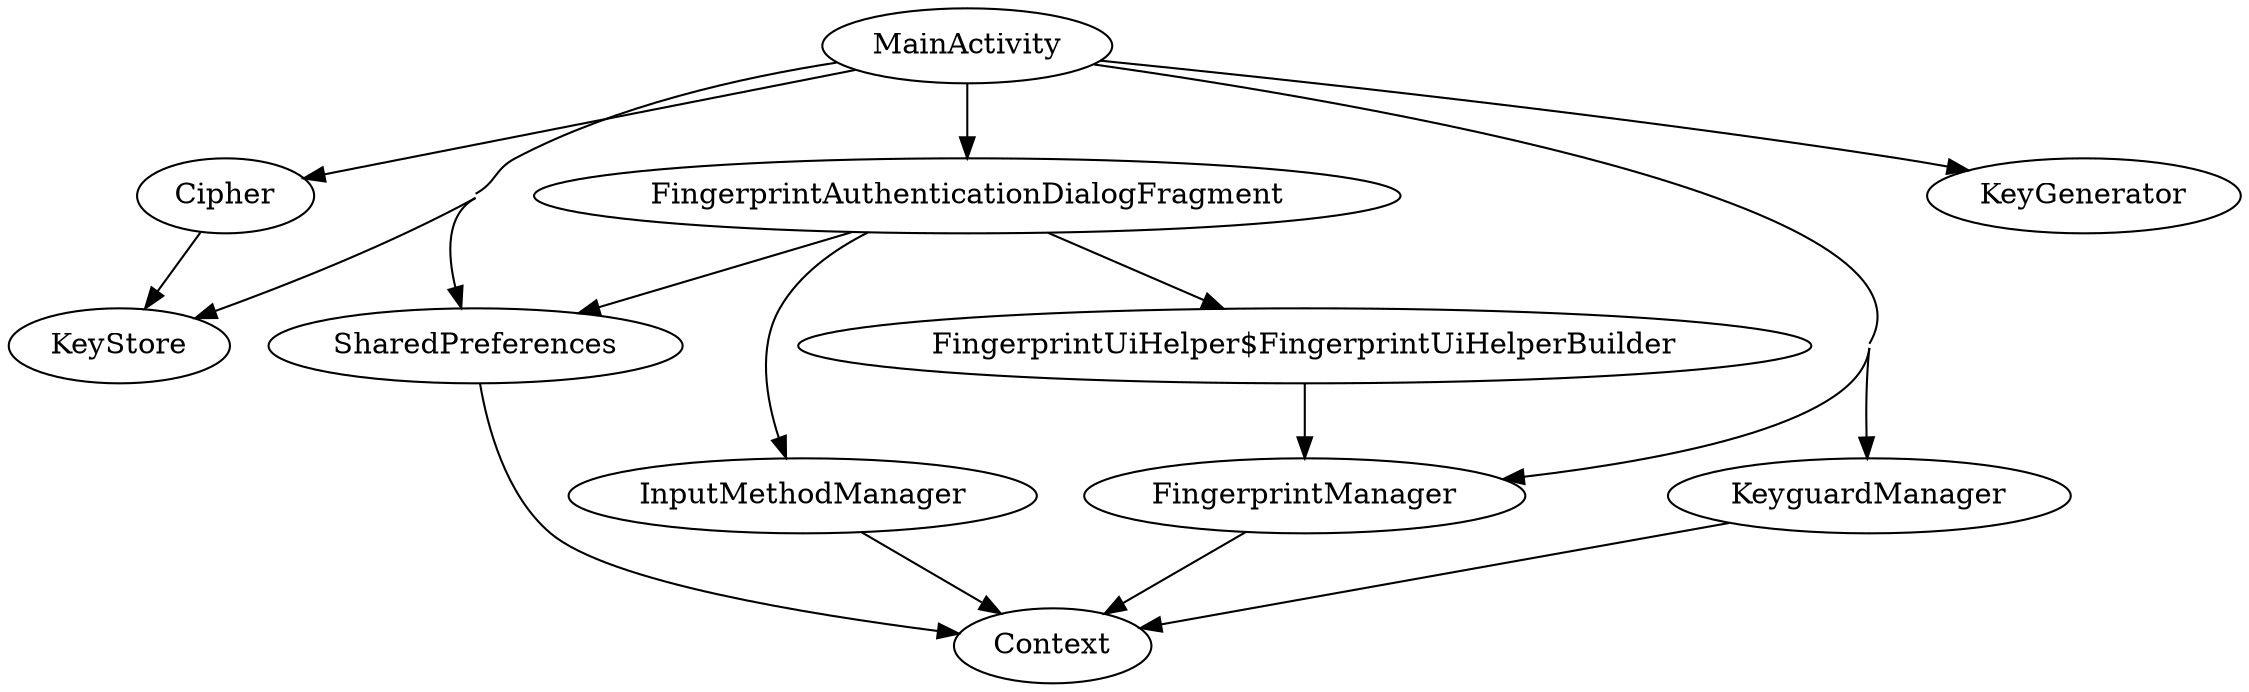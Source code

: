 digraph G1 {
  concentrate = true;
  Cipher -> KeyStore;
  n2 [label="FingerprintUiHelper$FingerprintUiHelperBuilder"];
  FingerprintAuthenticationDialogFragment -> n2;
  FingerprintAuthenticationDialogFragment -> SharedPreferences;
  FingerprintAuthenticationDialogFragment -> InputMethodManager;
  FingerprintManager -> Context;
  n2 -> FingerprintManager;
  InputMethodManager -> Context;
  KeyguardManager -> Context;
  MainActivity -> FingerprintAuthenticationDialogFragment;
  MainActivity -> KeyguardManager;
  MainActivity -> SharedPreferences;
  MainActivity -> FingerprintManager;
  MainActivity -> KeyStore;
  MainActivity -> Cipher;
  MainActivity -> KeyGenerator;
  SharedPreferences -> Context;
}

